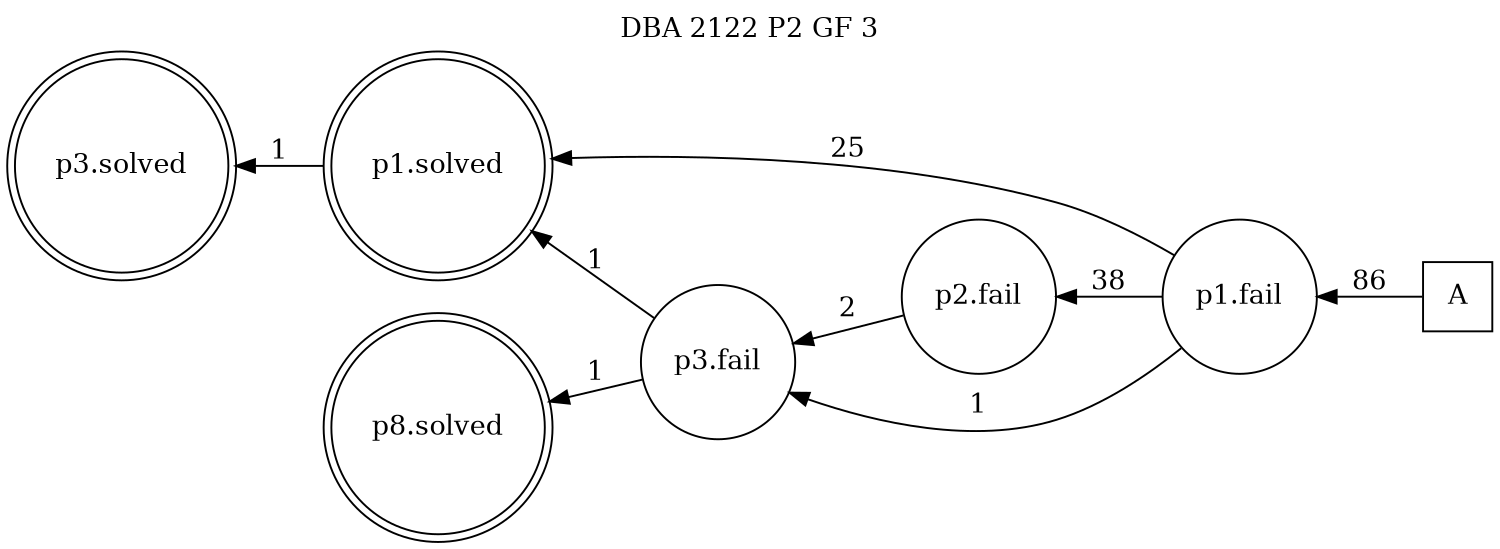 digraph DBA_2122_P2_GF_3 {
labelloc="tl"
label= " DBA 2122 P2 GF 3 "
rankdir="RL";
graph [ size=" 10 , 10 !"]

"A" [shape="square" label="A"]
"p1.fail" [shape="circle" label="p1.fail"]
"p1.solved" [shape="doublecircle" label="p1.solved"]
"p2.fail" [shape="circle" label="p2.fail"]
"p3.fail" [shape="circle" label="p3.fail"]
"p3.solved" [shape="doublecircle" label="p3.solved"]
"p8.solved" [shape="doublecircle" label="p8.solved"]
"A" -> "p1.fail" [ label=86]
"p1.fail" -> "p1.solved" [ label=25]
"p1.fail" -> "p2.fail" [ label=38]
"p1.fail" -> "p3.fail" [ label=1]
"p1.solved" -> "p3.solved" [ label=1]
"p2.fail" -> "p3.fail" [ label=2]
"p3.fail" -> "p1.solved" [ label=1]
"p3.fail" -> "p8.solved" [ label=1]
}
